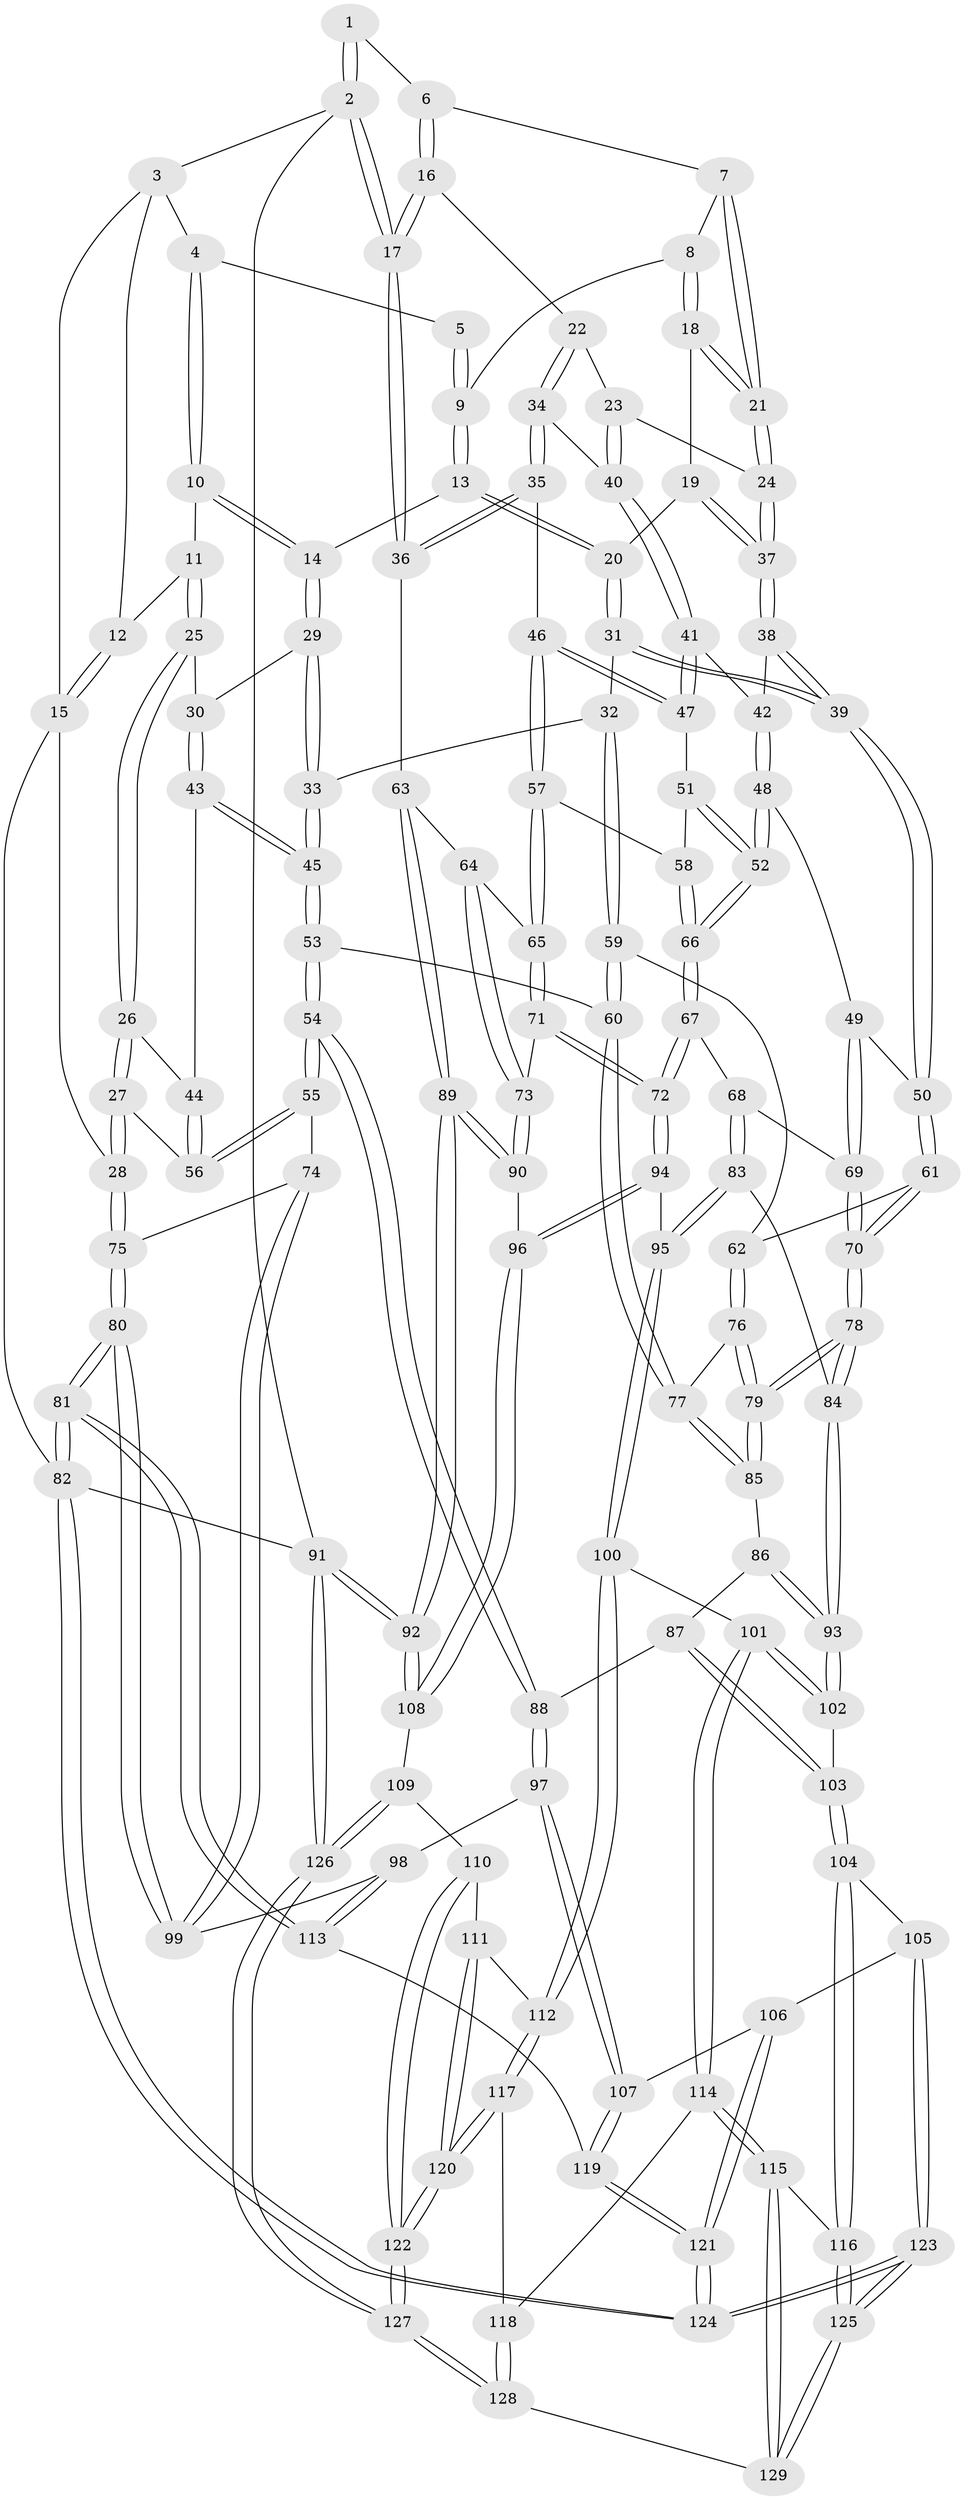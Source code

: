 // Generated by graph-tools (version 1.1) at 2025/03/03/09/25 03:03:28]
// undirected, 129 vertices, 319 edges
graph export_dot {
graph [start="1"]
  node [color=gray90,style=filled];
  1 [pos="+0.7631272511835592+0"];
  2 [pos="+1+0"];
  3 [pos="+0.2515496359518816+0"];
  4 [pos="+0.40534858040685645+0"];
  5 [pos="+0.5163306214909967+0"];
  6 [pos="+0.7692103114479576+0.13363395148722054"];
  7 [pos="+0.6554895916854349+0.15490412175141738"];
  8 [pos="+0.6552891084176137+0.15484339349265006"];
  9 [pos="+0.5993752597392347+0.10905154992593138"];
  10 [pos="+0.3513332499439042+0.14045734820620026"];
  11 [pos="+0.2761784514682722+0.16913263883894084"];
  12 [pos="+0.14465122110976134+0.11114826671450681"];
  13 [pos="+0.4402214794476445+0.20713343615046623"];
  14 [pos="+0.39908662392827804+0.19092638362314246"];
  15 [pos="+0+0.2069527036589766"];
  16 [pos="+0.8063568826678812+0.16204740254321184"];
  17 [pos="+1+0"];
  18 [pos="+0.5631950825298951+0.24562547203595092"];
  19 [pos="+0.5399065397600403+0.26144589253093375"];
  20 [pos="+0.48803004130311933+0.25836239773597347"];
  21 [pos="+0.6648346697465782+0.2767440044953571"];
  22 [pos="+0.8292003494148608+0.20457697541290756"];
  23 [pos="+0.7517437687359547+0.3130508203247665"];
  24 [pos="+0.6700760846839614+0.29797567092916927"];
  25 [pos="+0.2390861900333863+0.23553681799978185"];
  26 [pos="+0.04467777934132391+0.33856381492710247"];
  27 [pos="+0.03212316659867908+0.33869243013120015"];
  28 [pos="+0+0.2998644873352537"];
  29 [pos="+0.3489550800208228+0.36140844917771947"];
  30 [pos="+0.2809839362365304+0.35847085905624737"];
  31 [pos="+0.48089997053520395+0.4033835669607357"];
  32 [pos="+0.44886049106379516+0.40887010408949953"];
  33 [pos="+0.38287042863104986+0.3990149841307044"];
  34 [pos="+0.996860137082742+0.28557964597828056"];
  35 [pos="+1+0.30955395457346874"];
  36 [pos="+1+0.3097891630105574"];
  37 [pos="+0.6209707960948696+0.34004934388882024"];
  38 [pos="+0.6191935276876608+0.34761738939495296"];
  39 [pos="+0.5696533510903132+0.4562419417528142"];
  40 [pos="+0.7634643045739128+0.3624411334547878"];
  41 [pos="+0.7663828268572965+0.3946949863219337"];
  42 [pos="+0.749126659672166+0.40435246205657693"];
  43 [pos="+0.22833413116121026+0.402475570560108"];
  44 [pos="+0.19393877611024102+0.39972139496975906"];
  45 [pos="+0.2993254573118264+0.540482489664957"];
  46 [pos="+0.8639529366733474+0.4316947636512238"];
  47 [pos="+0.7986734497792375+0.41583395529727335"];
  48 [pos="+0.6544258881087077+0.48459887195899737"];
  49 [pos="+0.6395119726979837+0.48502598117150103"];
  50 [pos="+0.5738254797791547+0.4648675923004231"];
  51 [pos="+0.7894170473078871+0.4461056045274435"];
  52 [pos="+0.7410388336231616+0.5439485563439579"];
  53 [pos="+0.29895755210013136+0.5652686480586381"];
  54 [pos="+0.23458084017293387+0.6327855467884781"];
  55 [pos="+0.18492632499055842+0.6124588124719722"];
  56 [pos="+0.16777403161848897+0.5480172724935641"];
  57 [pos="+0.8645136984557656+0.4849739530685024"];
  58 [pos="+0.800463137359415+0.5508374635297639"];
  59 [pos="+0.4022533040157465+0.5534272027824377"];
  60 [pos="+0.31230033498174525+0.5657315460711093"];
  61 [pos="+0.5697734348661924+0.47263337133542116"];
  62 [pos="+0.4466147719759573+0.5654911627982356"];
  63 [pos="+1+0.37296973178833887"];
  64 [pos="+0.9469715005753504+0.5518746314621225"];
  65 [pos="+0.9193877006178806+0.5510690675222247"];
  66 [pos="+0.7750003775030635+0.5851285769499837"];
  67 [pos="+0.7820635038227984+0.6243462043778242"];
  68 [pos="+0.6996034699699737+0.6321955856780428"];
  69 [pos="+0.6526777531118186+0.6060783566858176"];
  70 [pos="+0.5608511404206801+0.6505016606590575"];
  71 [pos="+0.8278815832403867+0.6436362506259313"];
  72 [pos="+0.8053930226829871+0.6519616092997637"];
  73 [pos="+0.9689484882322364+0.6595730395384084"];
  74 [pos="+0.10158503060824936+0.6139582261770449"];
  75 [pos="+0+0.5031327988850384"];
  76 [pos="+0.4480829722283947+0.5687586975689597"];
  77 [pos="+0.4298315819288486+0.662225724652577"];
  78 [pos="+0.5505894711478078+0.6717236225382051"];
  79 [pos="+0.5430765052893648+0.6681744354986253"];
  80 [pos="+0+0.8202272063812209"];
  81 [pos="+0+1"];
  82 [pos="+0+1"];
  83 [pos="+0.6277910581593893+0.7153494106792464"];
  84 [pos="+0.5670580724953244+0.731140697997557"];
  85 [pos="+0.43077123725126043+0.665012865788845"];
  86 [pos="+0.418523625853655+0.6835348366966477"];
  87 [pos="+0.3558855275256216+0.7531386001245446"];
  88 [pos="+0.25169805146838353+0.7063869804438986"];
  89 [pos="+1+0.7221160500565559"];
  90 [pos="+1+0.7200098673066692"];
  91 [pos="+1+1"];
  92 [pos="+1+0.9113932159687308"];
  93 [pos="+0.5562436453508768+0.7664342848383856"];
  94 [pos="+0.8021281195820457+0.731760700600495"];
  95 [pos="+0.7868934664273689+0.7477416781132928"];
  96 [pos="+0.9219074955996805+0.7843570326038384"];
  97 [pos="+0.19555664027048358+0.7985419542021717"];
  98 [pos="+0.11707607844694834+0.8143486699005718"];
  99 [pos="+0.03386688430491362+0.7845170487347769"];
  100 [pos="+0.7601488376740307+0.8132224731702327"];
  101 [pos="+0.560792629968594+0.7932401246375969"];
  102 [pos="+0.5530030743722635+0.7792246152492774"];
  103 [pos="+0.4027860917005359+0.8034847060893472"];
  104 [pos="+0.38955261161974863+0.868610897115419"];
  105 [pos="+0.34603073087828723+0.9015355734438738"];
  106 [pos="+0.258458421374829+0.8939298084239539"];
  107 [pos="+0.21095413995469206+0.8397293493908896"];
  108 [pos="+0.9202585701729883+0.8535916289191673"];
  109 [pos="+0.9039497232483525+0.9011482960297329"];
  110 [pos="+0.8719542311122329+0.901702762027712"];
  111 [pos="+0.850687698444967+0.8942371126453414"];
  112 [pos="+0.7604595899433951+0.8269584692092373"];
  113 [pos="+0.07792491851774468+0.9547363936229468"];
  114 [pos="+0.5758003120845514+0.873487205747833"];
  115 [pos="+0.5242440279663694+0.9373792259488498"];
  116 [pos="+0.43201398728483154+0.9153337374151386"];
  117 [pos="+0.7121300877101633+0.9161371170648032"];
  118 [pos="+0.6456738090604176+0.9156215010843645"];
  119 [pos="+0.16144094901696052+0.9411945890498506"];
  120 [pos="+0.7441709900069937+0.9688404194937914"];
  121 [pos="+0.2354942153714568+1"];
  122 [pos="+0.7695186579562576+1"];
  123 [pos="+0.32705883547500614+1"];
  124 [pos="+0.29639173862763096+1"];
  125 [pos="+0.36395571396212145+1"];
  126 [pos="+1+1"];
  127 [pos="+0.8030264499402349+1"];
  128 [pos="+0.5653613003990938+1"];
  129 [pos="+0.5183927387677709+1"];
  1 -- 2;
  1 -- 2;
  1 -- 6;
  2 -- 3;
  2 -- 17;
  2 -- 17;
  2 -- 91;
  3 -- 4;
  3 -- 12;
  3 -- 15;
  4 -- 5;
  4 -- 10;
  4 -- 10;
  5 -- 9;
  5 -- 9;
  6 -- 7;
  6 -- 16;
  6 -- 16;
  7 -- 8;
  7 -- 21;
  7 -- 21;
  8 -- 9;
  8 -- 18;
  8 -- 18;
  9 -- 13;
  9 -- 13;
  10 -- 11;
  10 -- 14;
  10 -- 14;
  11 -- 12;
  11 -- 25;
  11 -- 25;
  12 -- 15;
  12 -- 15;
  13 -- 14;
  13 -- 20;
  13 -- 20;
  14 -- 29;
  14 -- 29;
  15 -- 28;
  15 -- 82;
  16 -- 17;
  16 -- 17;
  16 -- 22;
  17 -- 36;
  17 -- 36;
  18 -- 19;
  18 -- 21;
  18 -- 21;
  19 -- 20;
  19 -- 37;
  19 -- 37;
  20 -- 31;
  20 -- 31;
  21 -- 24;
  21 -- 24;
  22 -- 23;
  22 -- 34;
  22 -- 34;
  23 -- 24;
  23 -- 40;
  23 -- 40;
  24 -- 37;
  24 -- 37;
  25 -- 26;
  25 -- 26;
  25 -- 30;
  26 -- 27;
  26 -- 27;
  26 -- 44;
  27 -- 28;
  27 -- 28;
  27 -- 56;
  28 -- 75;
  28 -- 75;
  29 -- 30;
  29 -- 33;
  29 -- 33;
  30 -- 43;
  30 -- 43;
  31 -- 32;
  31 -- 39;
  31 -- 39;
  32 -- 33;
  32 -- 59;
  32 -- 59;
  33 -- 45;
  33 -- 45;
  34 -- 35;
  34 -- 35;
  34 -- 40;
  35 -- 36;
  35 -- 36;
  35 -- 46;
  36 -- 63;
  37 -- 38;
  37 -- 38;
  38 -- 39;
  38 -- 39;
  38 -- 42;
  39 -- 50;
  39 -- 50;
  40 -- 41;
  40 -- 41;
  41 -- 42;
  41 -- 47;
  41 -- 47;
  42 -- 48;
  42 -- 48;
  43 -- 44;
  43 -- 45;
  43 -- 45;
  44 -- 56;
  44 -- 56;
  45 -- 53;
  45 -- 53;
  46 -- 47;
  46 -- 47;
  46 -- 57;
  46 -- 57;
  47 -- 51;
  48 -- 49;
  48 -- 52;
  48 -- 52;
  49 -- 50;
  49 -- 69;
  49 -- 69;
  50 -- 61;
  50 -- 61;
  51 -- 52;
  51 -- 52;
  51 -- 58;
  52 -- 66;
  52 -- 66;
  53 -- 54;
  53 -- 54;
  53 -- 60;
  54 -- 55;
  54 -- 55;
  54 -- 88;
  54 -- 88;
  55 -- 56;
  55 -- 56;
  55 -- 74;
  57 -- 58;
  57 -- 65;
  57 -- 65;
  58 -- 66;
  58 -- 66;
  59 -- 60;
  59 -- 60;
  59 -- 62;
  60 -- 77;
  60 -- 77;
  61 -- 62;
  61 -- 70;
  61 -- 70;
  62 -- 76;
  62 -- 76;
  63 -- 64;
  63 -- 89;
  63 -- 89;
  64 -- 65;
  64 -- 73;
  64 -- 73;
  65 -- 71;
  65 -- 71;
  66 -- 67;
  66 -- 67;
  67 -- 68;
  67 -- 72;
  67 -- 72;
  68 -- 69;
  68 -- 83;
  68 -- 83;
  69 -- 70;
  69 -- 70;
  70 -- 78;
  70 -- 78;
  71 -- 72;
  71 -- 72;
  71 -- 73;
  72 -- 94;
  72 -- 94;
  73 -- 90;
  73 -- 90;
  74 -- 75;
  74 -- 99;
  74 -- 99;
  75 -- 80;
  75 -- 80;
  76 -- 77;
  76 -- 79;
  76 -- 79;
  77 -- 85;
  77 -- 85;
  78 -- 79;
  78 -- 79;
  78 -- 84;
  78 -- 84;
  79 -- 85;
  79 -- 85;
  80 -- 81;
  80 -- 81;
  80 -- 99;
  80 -- 99;
  81 -- 82;
  81 -- 82;
  81 -- 113;
  81 -- 113;
  82 -- 124;
  82 -- 124;
  82 -- 91;
  83 -- 84;
  83 -- 95;
  83 -- 95;
  84 -- 93;
  84 -- 93;
  85 -- 86;
  86 -- 87;
  86 -- 93;
  86 -- 93;
  87 -- 88;
  87 -- 103;
  87 -- 103;
  88 -- 97;
  88 -- 97;
  89 -- 90;
  89 -- 90;
  89 -- 92;
  89 -- 92;
  90 -- 96;
  91 -- 92;
  91 -- 92;
  91 -- 126;
  91 -- 126;
  92 -- 108;
  92 -- 108;
  93 -- 102;
  93 -- 102;
  94 -- 95;
  94 -- 96;
  94 -- 96;
  95 -- 100;
  95 -- 100;
  96 -- 108;
  96 -- 108;
  97 -- 98;
  97 -- 107;
  97 -- 107;
  98 -- 99;
  98 -- 113;
  98 -- 113;
  100 -- 101;
  100 -- 112;
  100 -- 112;
  101 -- 102;
  101 -- 102;
  101 -- 114;
  101 -- 114;
  102 -- 103;
  103 -- 104;
  103 -- 104;
  104 -- 105;
  104 -- 116;
  104 -- 116;
  105 -- 106;
  105 -- 123;
  105 -- 123;
  106 -- 107;
  106 -- 121;
  106 -- 121;
  107 -- 119;
  107 -- 119;
  108 -- 109;
  109 -- 110;
  109 -- 126;
  109 -- 126;
  110 -- 111;
  110 -- 122;
  110 -- 122;
  111 -- 112;
  111 -- 120;
  111 -- 120;
  112 -- 117;
  112 -- 117;
  113 -- 119;
  114 -- 115;
  114 -- 115;
  114 -- 118;
  115 -- 116;
  115 -- 129;
  115 -- 129;
  116 -- 125;
  116 -- 125;
  117 -- 118;
  117 -- 120;
  117 -- 120;
  118 -- 128;
  118 -- 128;
  119 -- 121;
  119 -- 121;
  120 -- 122;
  120 -- 122;
  121 -- 124;
  121 -- 124;
  122 -- 127;
  122 -- 127;
  123 -- 124;
  123 -- 124;
  123 -- 125;
  123 -- 125;
  125 -- 129;
  125 -- 129;
  126 -- 127;
  126 -- 127;
  127 -- 128;
  127 -- 128;
  128 -- 129;
}
